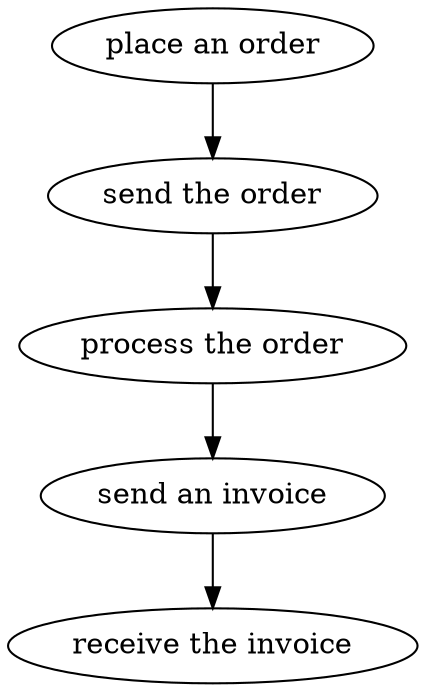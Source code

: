 strict digraph "doc-6.2" {
	graph [name="doc-6.2"];
	"place an order"	[attrs="{'type': 'Activity', 'label': 'place an order'}"];
	"send the order"	[attrs="{'type': 'Activity', 'label': 'send the order'}"];
	"place an order" -> "send the order"	[attrs="{'type': 'flow', 'label': 'flow'}"];
	"process the order"	[attrs="{'type': 'Activity', 'label': 'process the order'}"];
	"send the order" -> "process the order"	[attrs="{'type': 'flow', 'label': 'flow'}"];
	"send an invoice"	[attrs="{'type': 'Activity', 'label': 'send an invoice'}"];
	"process the order" -> "send an invoice"	[attrs="{'type': 'flow', 'label': 'flow'}"];
	"receive the invoice"	[attrs="{'type': 'Activity', 'label': 'receive the invoice'}"];
	"send an invoice" -> "receive the invoice"	[attrs="{'type': 'flow', 'label': 'flow'}"];
}
